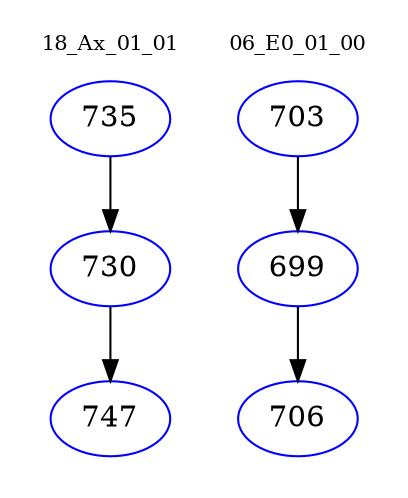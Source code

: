 digraph{
subgraph cluster_0 {
color = white
label = "18_Ax_01_01";
fontsize=10;
T0_735 [label="735", color="blue"]
T0_735 -> T0_730 [color="black"]
T0_730 [label="730", color="blue"]
T0_730 -> T0_747 [color="black"]
T0_747 [label="747", color="blue"]
}
subgraph cluster_1 {
color = white
label = "06_E0_01_00";
fontsize=10;
T1_703 [label="703", color="blue"]
T1_703 -> T1_699 [color="black"]
T1_699 [label="699", color="blue"]
T1_699 -> T1_706 [color="black"]
T1_706 [label="706", color="blue"]
}
}
